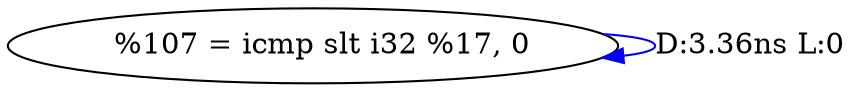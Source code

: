 digraph {
Node0x34954c0[label="  %107 = icmp slt i32 %17, 0"];
Node0x34954c0 -> Node0x34954c0[label="D:3.36ns L:0",color=blue];
}
